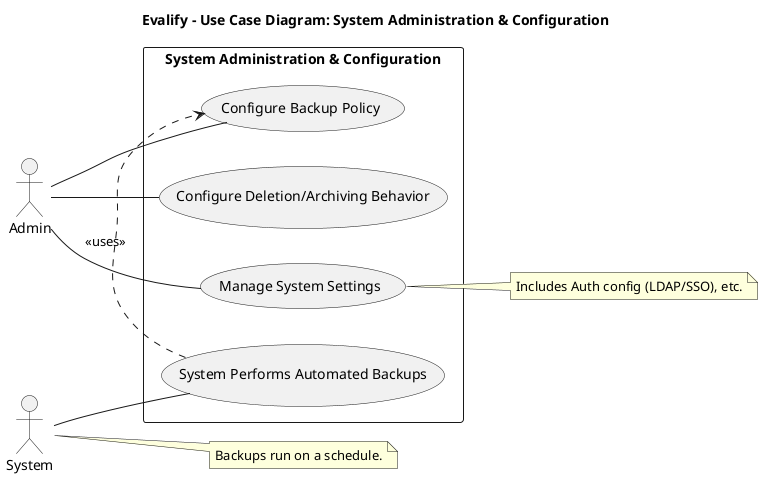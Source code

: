 @startuml System_Administration_Configuration
title Evalify - Use Case Diagram: System Administration & Configuration

left to right direction

actor Admin
actor System

rectangle "System Administration & Configuration" {
  usecase "Configure Deletion/Archiving Behavior" as UC_ConfigDelete
  usecase "Configure Backup Policy" as UC_ConfigBackup
  usecase "Manage System Settings" as UC_ManageSettings
  usecase "System Performs Automated Backups" as UC_DoBackup
}

Admin -- UC_ConfigDelete
Admin -- UC_ConfigBackup
Admin -- UC_ManageSettings

System -- UC_DoBackup
UC_DoBackup .> UC_ConfigBackup : <<uses>> 
note right of UC_ManageSettings: Includes Auth config (LDAP/SSO), etc.
note right of System : Backups run on a schedule.

@enduml